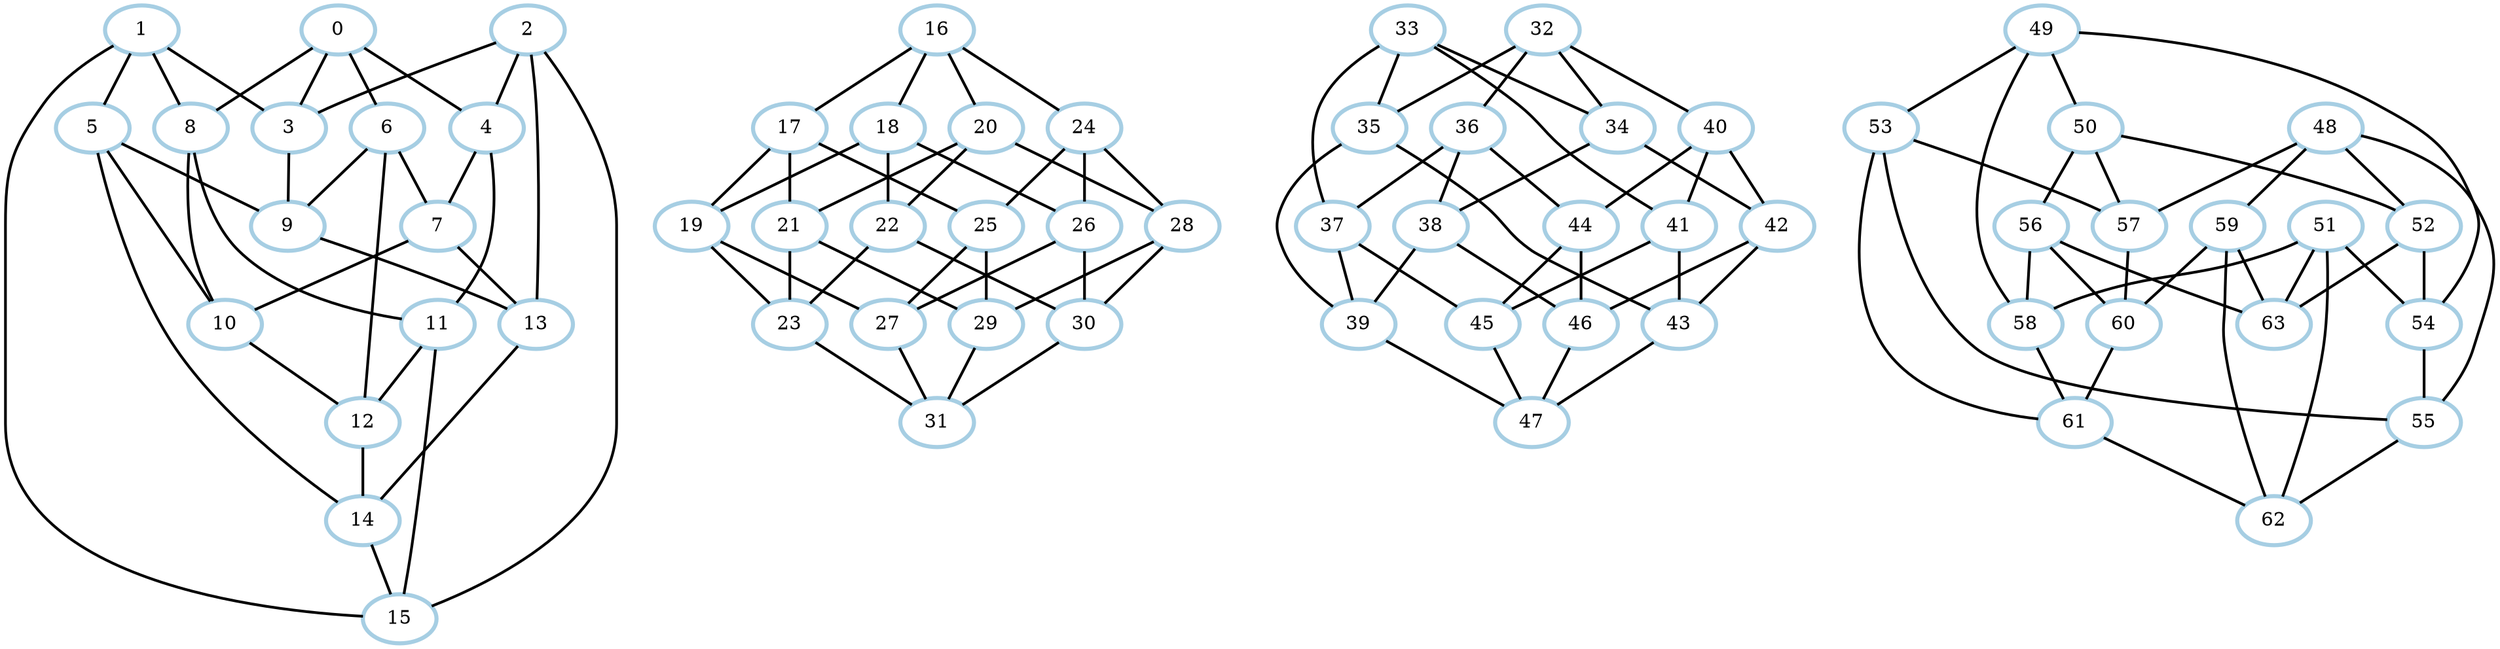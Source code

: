 graph G {
    0 [penwidth=3,color=1, colorscheme=paired12]
    1 [penwidth=3,color=1, colorscheme=paired12]
    2 [penwidth=3,color=1, colorscheme=paired12]
    3 [penwidth=3,color=1, colorscheme=paired12]
    4 [penwidth=3,color=1, colorscheme=paired12]
    5 [penwidth=3,color=1, colorscheme=paired12]
    6 [penwidth=3,color=1, colorscheme=paired12]
    7 [penwidth=3,color=1, colorscheme=paired12]
    8 [penwidth=3,color=1, colorscheme=paired12]
    9 [penwidth=3,color=1, colorscheme=paired12]
    10 [penwidth=3,color=1, colorscheme=paired12]
    11 [penwidth=3,color=1, colorscheme=paired12]
    12 [penwidth=3,color=1, colorscheme=paired12]
    13 [penwidth=3,color=1, colorscheme=paired12]
    14 [penwidth=3,color=1, colorscheme=paired12]
    15 [penwidth=3,color=1, colorscheme=paired12]
    16 [penwidth=3,color=1, colorscheme=paired12]
    17 [penwidth=3,color=1, colorscheme=paired12]
    18 [penwidth=3,color=1, colorscheme=paired12]
    19 [penwidth=3,color=1, colorscheme=paired12]
    20 [penwidth=3,color=1, colorscheme=paired12]
    21 [penwidth=3,color=1, colorscheme=paired12]
    22 [penwidth=3,color=1, colorscheme=paired12]
    23 [penwidth=3,color=1, colorscheme=paired12]
    24 [penwidth=3,color=1, colorscheme=paired12]
    25 [penwidth=3,color=1, colorscheme=paired12]
    26 [penwidth=3,color=1, colorscheme=paired12]
    27 [penwidth=3,color=1, colorscheme=paired12]
    28 [penwidth=3,color=1, colorscheme=paired12]
    29 [penwidth=3,color=1, colorscheme=paired12]
    30 [penwidth=3,color=1, colorscheme=paired12]
    31 [penwidth=3,color=1, colorscheme=paired12]
    32 [penwidth=3,color=1, colorscheme=paired12]
    33 [penwidth=3,color=1, colorscheme=paired12]
    34 [penwidth=3,color=1, colorscheme=paired12]
    35 [penwidth=3,color=1, colorscheme=paired12]
    36 [penwidth=3,color=1, colorscheme=paired12]
    37 [penwidth=3,color=1, colorscheme=paired12]
    38 [penwidth=3,color=1, colorscheme=paired12]
    39 [penwidth=3,color=1, colorscheme=paired12]
    40 [penwidth=3,color=1, colorscheme=paired12]
    41 [penwidth=3,color=1, colorscheme=paired12]
    42 [penwidth=3,color=1, colorscheme=paired12]
    43 [penwidth=3,color=1, colorscheme=paired12]
    44 [penwidth=3,color=1, colorscheme=paired12]
    45 [penwidth=3,color=1, colorscheme=paired12]
    46 [penwidth=3,color=1, colorscheme=paired12]
    47 [penwidth=3,color=1, colorscheme=paired12]
    48 [penwidth=3,color=1, colorscheme=paired12]
    49 [penwidth=3,color=1, colorscheme=paired12]
    50 [penwidth=3,color=1, colorscheme=paired12]
    51 [penwidth=3,color=1, colorscheme=paired12]
    52 [penwidth=3,color=1, colorscheme=paired12]
    53 [penwidth=3,color=1, colorscheme=paired12]
    54 [penwidth=3,color=1, colorscheme=paired12]
    55 [penwidth=3,color=1, colorscheme=paired12]
    56 [penwidth=3,color=1, colorscheme=paired12]
    57 [penwidth=3,color=1, colorscheme=paired12]
    58 [penwidth=3,color=1, colorscheme=paired12]
    59 [penwidth=3,color=1, colorscheme=paired12]
    60 [penwidth=3,color=1, colorscheme=paired12]
    61 [penwidth=3,color=1, colorscheme=paired12]
    62 [penwidth=3,color=1, colorscheme=paired12]
    63 [penwidth=3,color=1, colorscheme=paired12]

    0--8 [penwidth=2]
    0--3 [penwidth=2]
    0--6 [penwidth=2]
    0--4 [penwidth=2]
    1--15 [penwidth=2]
    1--5 [penwidth=2]
    1--3 [penwidth=2]
    1--8 [penwidth=2]
    2--4 [penwidth=2]
    2--3 [penwidth=2]
    2--13 [penwidth=2]
    2--15 [penwidth=2]
    3--9 [penwidth=2]
    4--7 [penwidth=2]
    4--11 [penwidth=2]
    5--10 [penwidth=2]
    5--9 [penwidth=2]
    5--14 [penwidth=2]
    6--7 [penwidth=2]
    6--9 [penwidth=2]
    6--12 [penwidth=2]
    7--10 [penwidth=2]
    7--13 [penwidth=2]
    8--10 [penwidth=2]
    8--11 [penwidth=2]
    9--13 [penwidth=2]
    10--12 [penwidth=2]
    11--15 [penwidth=2]
    11--12 [penwidth=2]
    12--14 [penwidth=2]
    13--14 [penwidth=2]
    14--15 [penwidth=2]
    16--17 [penwidth=2]
    16--18 [penwidth=2]
    16--20 [penwidth=2]
    16--24 [penwidth=2]
    17--19 [penwidth=2]
    17--21 [penwidth=2]
    17--25 [penwidth=2]
    18--19 [penwidth=2]
    18--22 [penwidth=2]
    18--26 [penwidth=2]
    19--23 [penwidth=2]
    19--27 [penwidth=2]
    20--21 [penwidth=2]
    20--22 [penwidth=2]
    20--28 [penwidth=2]
    21--23 [penwidth=2]
    21--29 [penwidth=2]
    22--23 [penwidth=2]
    22--30 [penwidth=2]
    23--31 [penwidth=2]
    24--25 [penwidth=2]
    24--26 [penwidth=2]
    24--28 [penwidth=2]
    25--27 [penwidth=2]
    25--29 [penwidth=2]
    26--27 [penwidth=2]
    26--30 [penwidth=2]
    27--31 [penwidth=2]
    28--29 [penwidth=2]
    28--30 [penwidth=2]
    29--31 [penwidth=2]
    30--31 [penwidth=2]
    32--34 [penwidth=2]
    32--36 [penwidth=2]
    32--40 [penwidth=2]
    32--35 [penwidth=2]
    33--35 [penwidth=2]
    33--37 [penwidth=2]
    33--41 [penwidth=2]
    33--34 [penwidth=2]
    34--38 [penwidth=2]
    34--42 [penwidth=2]
    35--39 [penwidth=2]
    35--43 [penwidth=2]
    36--37 [penwidth=2]
    36--38 [penwidth=2]
    36--44 [penwidth=2]
    37--39 [penwidth=2]
    37--45 [penwidth=2]
    38--39 [penwidth=2]
    38--46 [penwidth=2]
    39--47 [penwidth=2]
    40--41 [penwidth=2]
    40--42 [penwidth=2]
    40--44 [penwidth=2]
    41--43 [penwidth=2]
    41--45 [penwidth=2]
    42--43 [penwidth=2]
    42--46 [penwidth=2]
    43--47 [penwidth=2]
    44--45 [penwidth=2]
    44--46 [penwidth=2]
    45--47 [penwidth=2]
    46--47 [penwidth=2]
    48--59 [penwidth=2]
    48--57 [penwidth=2]
    48--55 [penwidth=2]
    48--52 [penwidth=2]
    49--58 [penwidth=2]
    49--50 [penwidth=2]
    49--53 [penwidth=2]
    49--54 [penwidth=2]
    50--52 [penwidth=2]
    50--56 [penwidth=2]
    50--57 [penwidth=2]
    51--58 [penwidth=2]
    51--63 [penwidth=2]
    51--54 [penwidth=2]
    51--62 [penwidth=2]
    52--63 [penwidth=2]
    52--54 [penwidth=2]
    53--55 [penwidth=2]
    53--61 [penwidth=2]
    53--57 [penwidth=2]
    54--55 [penwidth=2]
    55--62 [penwidth=2]
    56--58 [penwidth=2]
    56--63 [penwidth=2]
    56--60 [penwidth=2]
    57--60 [penwidth=2]
    58--61 [penwidth=2]
    59--63 [penwidth=2]
    59--60 [penwidth=2]
    59--62 [penwidth=2]
    60--61 [penwidth=2]
    61--62 [penwidth=2]
}